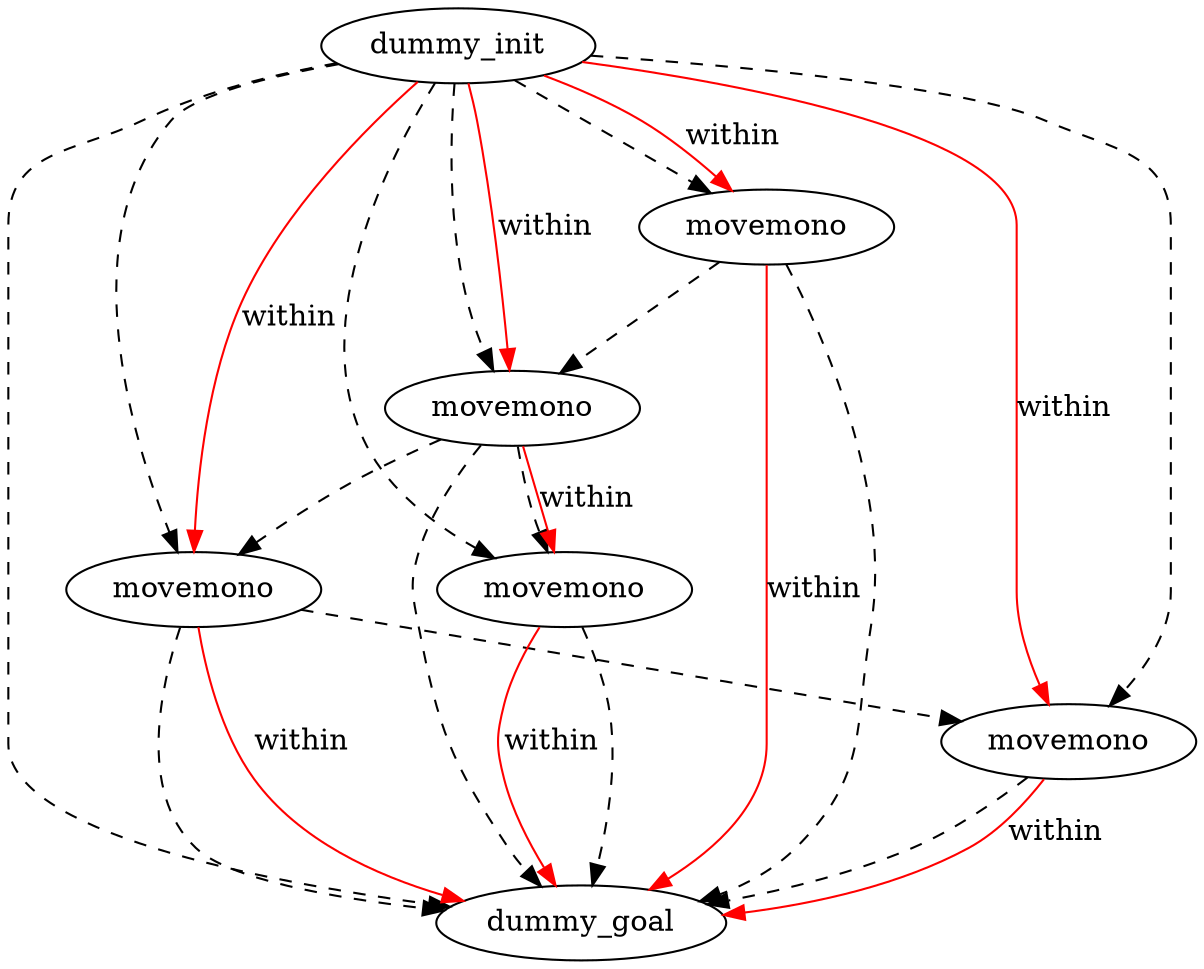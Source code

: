 digraph {
	"0cc2fa26-13ff-0ff8-fc13-44e199a26957" [label=dummy_init]
	"1c8a6354-d9f6-8a35-4da4-4a0e25804edf" [label=dummy_goal]
	"6d410490-c81f-811c-98ed-5aee5c2a6190" [label=movemono]
	"38dc8198-f20c-0e3c-e99b-adbd7c5e9c3d" [label=movemono]
	"930fd1fd-72ee-7462-9ce8-f06bc3f9a546" [label=movemono]
	"db391cd7-e7d5-9d54-ade8-514b38f24d9d" [label=movemono]
	"34336fd9-5dc1-aba0-0e3b-044173d03eba" [label=movemono]
	"930fd1fd-72ee-7462-9ce8-f06bc3f9a546" -> "1c8a6354-d9f6-8a35-4da4-4a0e25804edf" [color=black style=dashed]
	"6d410490-c81f-811c-98ed-5aee5c2a6190" -> "930fd1fd-72ee-7462-9ce8-f06bc3f9a546" [color=black style=dashed]
	"db391cd7-e7d5-9d54-ade8-514b38f24d9d" -> "1c8a6354-d9f6-8a35-4da4-4a0e25804edf" [color=black style=dashed]
	"0cc2fa26-13ff-0ff8-fc13-44e199a26957" -> "34336fd9-5dc1-aba0-0e3b-044173d03eba" [color=black style=dashed]
	"38dc8198-f20c-0e3c-e99b-adbd7c5e9c3d" -> "1c8a6354-d9f6-8a35-4da4-4a0e25804edf" [color=black style=dashed]
	"6d410490-c81f-811c-98ed-5aee5c2a6190" -> "1c8a6354-d9f6-8a35-4da4-4a0e25804edf" [color=black style=dashed]
	"34336fd9-5dc1-aba0-0e3b-044173d03eba" -> "6d410490-c81f-811c-98ed-5aee5c2a6190" [color=black style=dashed]
	"34336fd9-5dc1-aba0-0e3b-044173d03eba" -> "db391cd7-e7d5-9d54-ade8-514b38f24d9d" [color=black style=dashed]
	"0cc2fa26-13ff-0ff8-fc13-44e199a26957" -> "930fd1fd-72ee-7462-9ce8-f06bc3f9a546" [color=black style=dashed]
	"0cc2fa26-13ff-0ff8-fc13-44e199a26957" -> "6d410490-c81f-811c-98ed-5aee5c2a6190" [color=black style=dashed]
	"0cc2fa26-13ff-0ff8-fc13-44e199a26957" -> "db391cd7-e7d5-9d54-ade8-514b38f24d9d" [color=black style=dashed]
	"34336fd9-5dc1-aba0-0e3b-044173d03eba" -> "1c8a6354-d9f6-8a35-4da4-4a0e25804edf" [color=black style=dashed]
	"38dc8198-f20c-0e3c-e99b-adbd7c5e9c3d" -> "34336fd9-5dc1-aba0-0e3b-044173d03eba" [color=black style=dashed]
	"0cc2fa26-13ff-0ff8-fc13-44e199a26957" -> "1c8a6354-d9f6-8a35-4da4-4a0e25804edf" [color=black style=dashed]
	"0cc2fa26-13ff-0ff8-fc13-44e199a26957" -> "38dc8198-f20c-0e3c-e99b-adbd7c5e9c3d" [color=black style=dashed]
	"0cc2fa26-13ff-0ff8-fc13-44e199a26957" -> "6d410490-c81f-811c-98ed-5aee5c2a6190" [label=within color=red]
	"34336fd9-5dc1-aba0-0e3b-044173d03eba" -> "db391cd7-e7d5-9d54-ade8-514b38f24d9d" [label=within color=red]
	"6d410490-c81f-811c-98ed-5aee5c2a6190" -> "1c8a6354-d9f6-8a35-4da4-4a0e25804edf" [label=within color=red]
	"0cc2fa26-13ff-0ff8-fc13-44e199a26957" -> "930fd1fd-72ee-7462-9ce8-f06bc3f9a546" [label=within color=red]
	"db391cd7-e7d5-9d54-ade8-514b38f24d9d" -> "1c8a6354-d9f6-8a35-4da4-4a0e25804edf" [label=within color=red]
	"930fd1fd-72ee-7462-9ce8-f06bc3f9a546" -> "1c8a6354-d9f6-8a35-4da4-4a0e25804edf" [label=within color=red]
	"38dc8198-f20c-0e3c-e99b-adbd7c5e9c3d" -> "1c8a6354-d9f6-8a35-4da4-4a0e25804edf" [label=within color=red]
	"0cc2fa26-13ff-0ff8-fc13-44e199a26957" -> "34336fd9-5dc1-aba0-0e3b-044173d03eba" [label=within color=red]
	"0cc2fa26-13ff-0ff8-fc13-44e199a26957" -> "38dc8198-f20c-0e3c-e99b-adbd7c5e9c3d" [label=within color=red]
}

